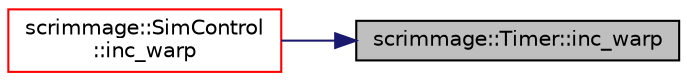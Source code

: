 digraph "scrimmage::Timer::inc_warp"
{
 // LATEX_PDF_SIZE
  edge [fontname="Helvetica",fontsize="10",labelfontname="Helvetica",labelfontsize="10"];
  node [fontname="Helvetica",fontsize="10",shape=record];
  rankdir="RL";
  Node1 [label="scrimmage::Timer::inc_warp",height=0.2,width=0.4,color="black", fillcolor="grey75", style="filled", fontcolor="black",tooltip=" "];
  Node1 -> Node2 [dir="back",color="midnightblue",fontsize="10",style="solid",fontname="Helvetica"];
  Node2 [label="scrimmage::SimControl\l::inc_warp",height=0.2,width=0.4,color="red", fillcolor="white", style="filled",URL="$classscrimmage_1_1SimControl.html#a047ad42c8381ae19fb9b709c7cd94f67",tooltip=" "];
}
